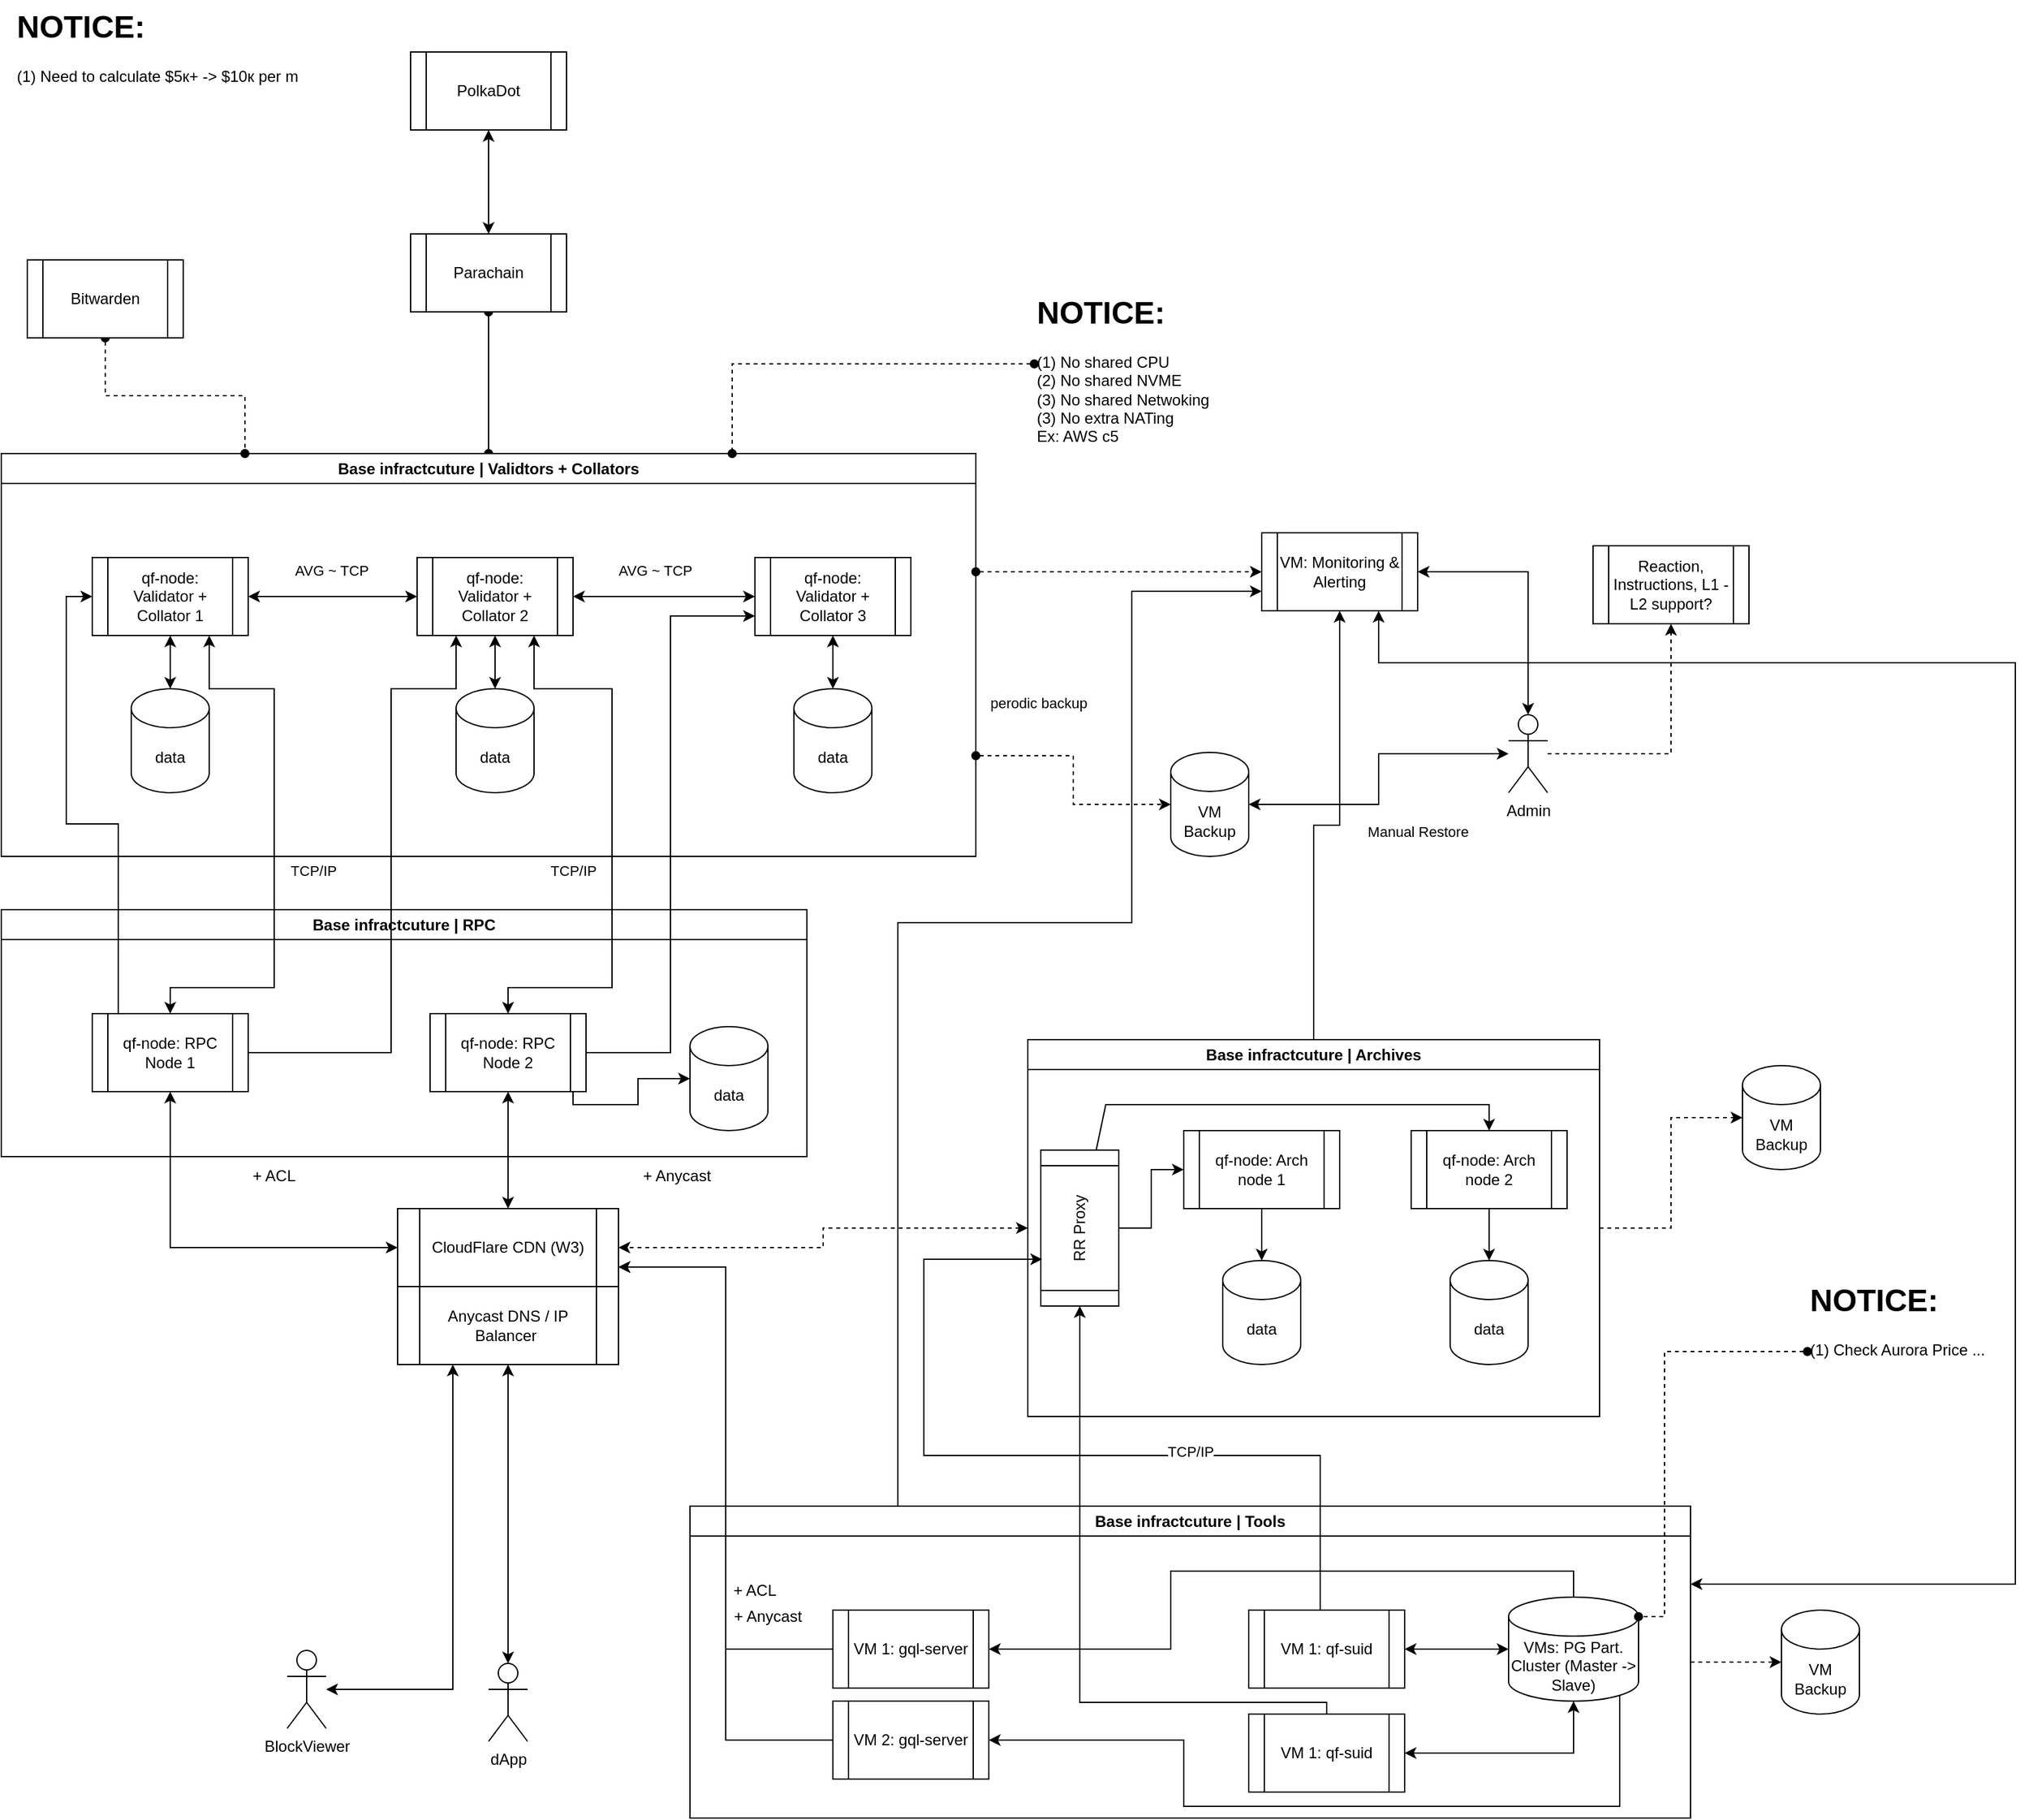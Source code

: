 <mxfile version="26.0.16">
  <diagram name="Page-1" id="eTEe7x4ZIcKYtDVM1YVj">
    <mxGraphModel dx="1283" dy="2065" grid="1" gridSize="10" guides="1" tooltips="1" connect="1" arrows="1" fold="1" page="1" pageScale="1" pageWidth="850" pageHeight="1100" math="0" shadow="0">
      <root>
        <mxCell id="0" />
        <mxCell id="1" parent="0" />
        <mxCell id="8eAeLmn8yFaLi3UXi1aJ-64" style="edgeStyle=orthogonalEdgeStyle;rounded=0;orthogonalLoop=1;jettySize=auto;html=1;startArrow=oval;startFill=1;endArrow=oval;endFill=1;" parent="1" source="8eAeLmn8yFaLi3UXi1aJ-1" target="8eAeLmn8yFaLi3UXi1aJ-60" edge="1">
          <mxGeometry relative="1" as="geometry" />
        </mxCell>
        <mxCell id="8eAeLmn8yFaLi3UXi1aJ-73" style="edgeStyle=orthogonalEdgeStyle;rounded=0;orthogonalLoop=1;jettySize=auto;html=1;entryX=0;entryY=0.5;entryDx=0;entryDy=0;dashed=1;startArrow=oval;startFill=1;" parent="1" source="8eAeLmn8yFaLi3UXi1aJ-1" target="8eAeLmn8yFaLi3UXi1aJ-71" edge="1">
          <mxGeometry relative="1" as="geometry">
            <Array as="points">
              <mxPoint x="960" y="160" />
              <mxPoint x="960" y="160" />
            </Array>
          </mxGeometry>
        </mxCell>
        <mxCell id="8eAeLmn8yFaLi3UXi1aJ-1" value="Base infractcuture | Validtors + Collators" style="swimlane;whiteSpace=wrap;html=1;" parent="1" vertex="1">
          <mxGeometry x="50" y="69" width="750" height="310" as="geometry" />
        </mxCell>
        <mxCell id="8eAeLmn8yFaLi3UXi1aJ-5" value="AVG ~ TCP" style="edgeStyle=orthogonalEdgeStyle;rounded=0;orthogonalLoop=1;jettySize=auto;html=1;entryX=0;entryY=0.5;entryDx=0;entryDy=0;startArrow=classic;startFill=1;" parent="8eAeLmn8yFaLi3UXi1aJ-1" source="8eAeLmn8yFaLi3UXi1aJ-2" target="8eAeLmn8yFaLi3UXi1aJ-3" edge="1">
          <mxGeometry x="-0.014" y="20" relative="1" as="geometry">
            <mxPoint as="offset" />
          </mxGeometry>
        </mxCell>
        <mxCell id="8eAeLmn8yFaLi3UXi1aJ-11" style="edgeStyle=orthogonalEdgeStyle;rounded=0;orthogonalLoop=1;jettySize=auto;html=1;startArrow=classic;startFill=1;" parent="8eAeLmn8yFaLi3UXi1aJ-1" source="8eAeLmn8yFaLi3UXi1aJ-2" target="8eAeLmn8yFaLi3UXi1aJ-10" edge="1">
          <mxGeometry relative="1" as="geometry" />
        </mxCell>
        <mxCell id="8eAeLmn8yFaLi3UXi1aJ-2" value="qf-node:&lt;br&gt;Validator + Collator&amp;nbsp;1" style="shape=process;whiteSpace=wrap;html=1;backgroundOutline=1;" parent="8eAeLmn8yFaLi3UXi1aJ-1" vertex="1">
          <mxGeometry x="70" y="80" width="120" height="60" as="geometry" />
        </mxCell>
        <mxCell id="8eAeLmn8yFaLi3UXi1aJ-6" style="edgeStyle=orthogonalEdgeStyle;rounded=0;orthogonalLoop=1;jettySize=auto;html=1;startArrow=classic;startFill=1;" parent="8eAeLmn8yFaLi3UXi1aJ-1" source="8eAeLmn8yFaLi3UXi1aJ-3" target="8eAeLmn8yFaLi3UXi1aJ-4" edge="1">
          <mxGeometry relative="1" as="geometry" />
        </mxCell>
        <mxCell id="8eAeLmn8yFaLi3UXi1aJ-15" value="AVG ~ TCP" style="edgeLabel;html=1;align=center;verticalAlign=middle;resizable=0;points=[];" parent="8eAeLmn8yFaLi3UXi1aJ-6" vertex="1" connectable="0">
          <mxGeometry x="-0.393" y="1" relative="1" as="geometry">
            <mxPoint x="20" y="-19" as="offset" />
          </mxGeometry>
        </mxCell>
        <mxCell id="8eAeLmn8yFaLi3UXi1aJ-3" value="qf-node:&lt;br&gt;Validator + Collator&amp;nbsp;2" style="shape=process;whiteSpace=wrap;html=1;backgroundOutline=1;" parent="8eAeLmn8yFaLi3UXi1aJ-1" vertex="1">
          <mxGeometry x="320" y="80" width="120" height="60" as="geometry" />
        </mxCell>
        <mxCell id="8eAeLmn8yFaLi3UXi1aJ-4" value="qf-node:&lt;br&gt;Validator + Collator 3" style="shape=process;whiteSpace=wrap;html=1;backgroundOutline=1;" parent="8eAeLmn8yFaLi3UXi1aJ-1" vertex="1">
          <mxGeometry x="580" y="80" width="120" height="60" as="geometry" />
        </mxCell>
        <mxCell id="8eAeLmn8yFaLi3UXi1aJ-10" value="data" style="shape=cylinder3;whiteSpace=wrap;html=1;boundedLbl=1;backgroundOutline=1;size=15;" parent="8eAeLmn8yFaLi3UXi1aJ-1" vertex="1">
          <mxGeometry x="100" y="181" width="60" height="80" as="geometry" />
        </mxCell>
        <mxCell id="8eAeLmn8yFaLi3UXi1aJ-12" value="data" style="shape=cylinder3;whiteSpace=wrap;html=1;boundedLbl=1;backgroundOutline=1;size=15;" parent="8eAeLmn8yFaLi3UXi1aJ-1" vertex="1">
          <mxGeometry x="350" y="181" width="60" height="80" as="geometry" />
        </mxCell>
        <mxCell id="8eAeLmn8yFaLi3UXi1aJ-13" value="data" style="shape=cylinder3;whiteSpace=wrap;html=1;boundedLbl=1;backgroundOutline=1;size=15;" parent="8eAeLmn8yFaLi3UXi1aJ-1" vertex="1">
          <mxGeometry x="610" y="181" width="60" height="80" as="geometry" />
        </mxCell>
        <mxCell id="8eAeLmn8yFaLi3UXi1aJ-14" style="edgeStyle=orthogonalEdgeStyle;rounded=0;orthogonalLoop=1;jettySize=auto;html=1;entryX=0.5;entryY=0;entryDx=0;entryDy=0;entryPerimeter=0;startArrow=classic;startFill=1;" parent="8eAeLmn8yFaLi3UXi1aJ-1" source="8eAeLmn8yFaLi3UXi1aJ-4" target="8eAeLmn8yFaLi3UXi1aJ-13" edge="1">
          <mxGeometry relative="1" as="geometry" />
        </mxCell>
        <mxCell id="8eAeLmn8yFaLi3UXi1aJ-16" style="edgeStyle=orthogonalEdgeStyle;rounded=0;orthogonalLoop=1;jettySize=auto;html=1;entryX=0.5;entryY=0;entryDx=0;entryDy=0;entryPerimeter=0;startArrow=classic;startFill=1;" parent="8eAeLmn8yFaLi3UXi1aJ-1" source="8eAeLmn8yFaLi3UXi1aJ-3" target="8eAeLmn8yFaLi3UXi1aJ-12" edge="1">
          <mxGeometry relative="1" as="geometry" />
        </mxCell>
        <mxCell id="8eAeLmn8yFaLi3UXi1aJ-51" style="edgeStyle=orthogonalEdgeStyle;rounded=0;orthogonalLoop=1;jettySize=auto;html=1;startArrow=classic;startFill=1;" parent="1" source="8eAeLmn8yFaLi3UXi1aJ-17" target="8eAeLmn8yFaLi3UXi1aJ-40" edge="1">
          <mxGeometry relative="1" as="geometry" />
        </mxCell>
        <mxCell id="8eAeLmn8yFaLi3UXi1aJ-52" style="edgeStyle=orthogonalEdgeStyle;rounded=0;orthogonalLoop=1;jettySize=auto;html=1;startArrow=classic;startFill=1;" parent="1" source="8eAeLmn8yFaLi3UXi1aJ-17" target="8eAeLmn8yFaLi3UXi1aJ-37" edge="1">
          <mxGeometry relative="1" as="geometry" />
        </mxCell>
        <mxCell id="8eAeLmn8yFaLi3UXi1aJ-17" value="CloudFlare CDN (W3)" style="shape=process;whiteSpace=wrap;html=1;backgroundOutline=1;" parent="1" vertex="1">
          <mxGeometry x="355" y="650" width="170" height="60" as="geometry" />
        </mxCell>
        <mxCell id="8eAeLmn8yFaLi3UXi1aJ-18" value="Anycast DNS / IP Balancer&amp;nbsp;" style="shape=process;whiteSpace=wrap;html=1;backgroundOutline=1;" parent="1" vertex="1">
          <mxGeometry x="355" y="710" width="170" height="60" as="geometry" />
        </mxCell>
        <mxCell id="8eAeLmn8yFaLi3UXi1aJ-19" value="+ Anycast" style="text;html=1;align=center;verticalAlign=middle;whiteSpace=wrap;rounded=0;" parent="1" vertex="1">
          <mxGeometry x="540" y="610" width="60" height="30" as="geometry" />
        </mxCell>
        <mxCell id="8eAeLmn8yFaLi3UXi1aJ-20" value="+ ACL" style="text;html=1;align=center;verticalAlign=middle;whiteSpace=wrap;rounded=0;" parent="1" vertex="1">
          <mxGeometry x="230" y="610" width="60" height="30" as="geometry" />
        </mxCell>
        <mxCell id="8eAeLmn8yFaLi3UXi1aJ-34" value="Base infractcuture | RPC" style="swimlane;whiteSpace=wrap;html=1;" parent="1" vertex="1">
          <mxGeometry x="50" y="420" width="620" height="190" as="geometry" />
        </mxCell>
        <mxCell id="8eAeLmn8yFaLi3UXi1aJ-37" value="qf-node: RPC Node 1" style="shape=process;whiteSpace=wrap;html=1;backgroundOutline=1;" parent="8eAeLmn8yFaLi3UXi1aJ-34" vertex="1">
          <mxGeometry x="70" y="80" width="120" height="60" as="geometry" />
        </mxCell>
        <mxCell id="8eAeLmn8yFaLi3UXi1aJ-99" style="edgeStyle=orthogonalEdgeStyle;rounded=0;orthogonalLoop=1;jettySize=auto;html=1;" parent="8eAeLmn8yFaLi3UXi1aJ-34" source="8eAeLmn8yFaLi3UXi1aJ-40" target="8eAeLmn8yFaLi3UXi1aJ-98" edge="1">
          <mxGeometry relative="1" as="geometry">
            <Array as="points">
              <mxPoint x="440" y="150" />
              <mxPoint x="490" y="150" />
              <mxPoint x="490" y="130" />
            </Array>
          </mxGeometry>
        </mxCell>
        <mxCell id="8eAeLmn8yFaLi3UXi1aJ-40" value="qf-node:&amp;nbsp;RPC Node 2" style="shape=process;whiteSpace=wrap;html=1;backgroundOutline=1;" parent="8eAeLmn8yFaLi3UXi1aJ-34" vertex="1">
          <mxGeometry x="330" y="80" width="120" height="60" as="geometry" />
        </mxCell>
        <mxCell id="8eAeLmn8yFaLi3UXi1aJ-98" value="data" style="shape=cylinder3;whiteSpace=wrap;html=1;boundedLbl=1;backgroundOutline=1;size=15;" parent="8eAeLmn8yFaLi3UXi1aJ-34" vertex="1">
          <mxGeometry x="530" y="90" width="60" height="80" as="geometry" />
        </mxCell>
        <mxCell id="8eAeLmn8yFaLi3UXi1aJ-47" style="edgeStyle=orthogonalEdgeStyle;rounded=0;orthogonalLoop=1;jettySize=auto;html=1;entryX=0.75;entryY=1;entryDx=0;entryDy=0;startArrow=classic;startFill=1;" parent="1" source="8eAeLmn8yFaLi3UXi1aJ-37" target="8eAeLmn8yFaLi3UXi1aJ-2" edge="1">
          <mxGeometry relative="1" as="geometry">
            <Array as="points">
              <mxPoint x="180" y="480" />
              <mxPoint x="260" y="480" />
              <mxPoint x="260" y="250" />
              <mxPoint x="210" y="250" />
            </Array>
          </mxGeometry>
        </mxCell>
        <mxCell id="8eAeLmn8yFaLi3UXi1aJ-54" value="TCP/IP" style="edgeLabel;html=1;align=center;verticalAlign=middle;resizable=0;points=[];" parent="8eAeLmn8yFaLi3UXi1aJ-47" vertex="1" connectable="0">
          <mxGeometry x="-0.116" y="-2" relative="1" as="geometry">
            <mxPoint x="28" y="-4" as="offset" />
          </mxGeometry>
        </mxCell>
        <mxCell id="8eAeLmn8yFaLi3UXi1aJ-48" style="edgeStyle=orthogonalEdgeStyle;rounded=0;orthogonalLoop=1;jettySize=auto;html=1;entryX=0.75;entryY=1;entryDx=0;entryDy=0;startArrow=classic;startFill=1;" parent="1" source="8eAeLmn8yFaLi3UXi1aJ-40" target="8eAeLmn8yFaLi3UXi1aJ-3" edge="1">
          <mxGeometry relative="1" as="geometry">
            <Array as="points">
              <mxPoint x="440" y="480" />
              <mxPoint x="520" y="480" />
              <mxPoint x="520" y="250" />
              <mxPoint x="460" y="250" />
            </Array>
          </mxGeometry>
        </mxCell>
        <mxCell id="8eAeLmn8yFaLi3UXi1aJ-55" value="TCP/IP" style="edgeLabel;html=1;align=center;verticalAlign=middle;resizable=0;points=[];" parent="8eAeLmn8yFaLi3UXi1aJ-48" vertex="1" connectable="0">
          <mxGeometry x="-0.131" y="-2" relative="1" as="geometry">
            <mxPoint x="-32" y="-3" as="offset" />
          </mxGeometry>
        </mxCell>
        <mxCell id="8eAeLmn8yFaLi3UXi1aJ-57" value="VM Backup" style="shape=cylinder3;whiteSpace=wrap;html=1;boundedLbl=1;backgroundOutline=1;size=15;" parent="1" vertex="1">
          <mxGeometry x="950" y="299" width="60" height="80" as="geometry" />
        </mxCell>
        <mxCell id="8eAeLmn8yFaLi3UXi1aJ-58" style="edgeStyle=orthogonalEdgeStyle;rounded=0;orthogonalLoop=1;jettySize=auto;html=1;entryX=0;entryY=0.5;entryDx=0;entryDy=0;entryPerimeter=0;dashed=1;startArrow=oval;startFill=1;exitX=1;exitY=0.75;exitDx=0;exitDy=0;" parent="1" source="8eAeLmn8yFaLi3UXi1aJ-1" target="8eAeLmn8yFaLi3UXi1aJ-57" edge="1">
          <mxGeometry relative="1" as="geometry" />
        </mxCell>
        <mxCell id="8eAeLmn8yFaLi3UXi1aJ-68" value="perodic backup" style="edgeLabel;html=1;align=center;verticalAlign=middle;resizable=0;points=[];" parent="8eAeLmn8yFaLi3UXi1aJ-58" vertex="1" connectable="0">
          <mxGeometry x="0.232" y="5" relative="1" as="geometry">
            <mxPoint x="-30" y="-73" as="offset" />
          </mxGeometry>
        </mxCell>
        <mxCell id="8eAeLmn8yFaLi3UXi1aJ-59" value="PolkaDot" style="shape=process;whiteSpace=wrap;html=1;backgroundOutline=1;" parent="1" vertex="1">
          <mxGeometry x="365" y="-240" width="120" height="60" as="geometry" />
        </mxCell>
        <mxCell id="8eAeLmn8yFaLi3UXi1aJ-61" style="edgeStyle=orthogonalEdgeStyle;rounded=0;orthogonalLoop=1;jettySize=auto;html=1;startArrow=classic;startFill=1;" parent="1" source="8eAeLmn8yFaLi3UXi1aJ-60" target="8eAeLmn8yFaLi3UXi1aJ-59" edge="1">
          <mxGeometry relative="1" as="geometry" />
        </mxCell>
        <mxCell id="8eAeLmn8yFaLi3UXi1aJ-60" value="Parachain" style="shape=process;whiteSpace=wrap;html=1;backgroundOutline=1;" parent="1" vertex="1">
          <mxGeometry x="365" y="-100" width="120" height="60" as="geometry" />
        </mxCell>
        <mxCell id="8eAeLmn8yFaLi3UXi1aJ-66" style="edgeStyle=orthogonalEdgeStyle;rounded=0;orthogonalLoop=1;jettySize=auto;html=1;startArrow=classic;startFill=1;" parent="1" source="8eAeLmn8yFaLi3UXi1aJ-65" target="8eAeLmn8yFaLi3UXi1aJ-57" edge="1">
          <mxGeometry relative="1" as="geometry">
            <Array as="points">
              <mxPoint x="1110" y="300" />
              <mxPoint x="1110" y="339" />
            </Array>
          </mxGeometry>
        </mxCell>
        <mxCell id="8eAeLmn8yFaLi3UXi1aJ-67" value="Manual Restore" style="edgeLabel;html=1;align=center;verticalAlign=middle;resizable=0;points=[];rotation=0;" parent="8eAeLmn8yFaLi3UXi1aJ-66" vertex="1" connectable="0">
          <mxGeometry x="-0.261" y="2" relative="1" as="geometry">
            <mxPoint x="18" y="58" as="offset" />
          </mxGeometry>
        </mxCell>
        <mxCell id="8eAeLmn8yFaLi3UXi1aJ-80" style="edgeStyle=orthogonalEdgeStyle;rounded=0;orthogonalLoop=1;jettySize=auto;html=1;entryX=0.5;entryY=1;entryDx=0;entryDy=0;dashed=1;" parent="1" source="8eAeLmn8yFaLi3UXi1aJ-65" target="8eAeLmn8yFaLi3UXi1aJ-79" edge="1">
          <mxGeometry relative="1" as="geometry" />
        </mxCell>
        <mxCell id="8eAeLmn8yFaLi3UXi1aJ-65" value="Admin" style="shape=umlActor;verticalLabelPosition=bottom;verticalAlign=top;html=1;outlineConnect=0;" parent="1" vertex="1">
          <mxGeometry x="1210" y="270" width="30" height="60" as="geometry" />
        </mxCell>
        <mxCell id="8eAeLmn8yFaLi3UXi1aJ-70" style="edgeStyle=orthogonalEdgeStyle;rounded=0;orthogonalLoop=1;jettySize=auto;html=1;startArrow=classic;startFill=1;" parent="1" source="8eAeLmn8yFaLi3UXi1aJ-69" target="8eAeLmn8yFaLi3UXi1aJ-18" edge="1">
          <mxGeometry relative="1" as="geometry" />
        </mxCell>
        <mxCell id="8eAeLmn8yFaLi3UXi1aJ-69" value="dApp" style="shape=umlActor;verticalLabelPosition=bottom;verticalAlign=top;html=1;outlineConnect=0;" parent="1" vertex="1">
          <mxGeometry x="425" y="1000" width="30" height="60" as="geometry" />
        </mxCell>
        <mxCell id="8eAeLmn8yFaLi3UXi1aJ-71" value="VM: Monitoring &amp;amp; Alerting" style="shape=process;whiteSpace=wrap;html=1;backgroundOutline=1;" parent="1" vertex="1">
          <mxGeometry x="1020" y="130" width="120" height="60" as="geometry" />
        </mxCell>
        <mxCell id="8eAeLmn8yFaLi3UXi1aJ-74" style="edgeStyle=orthogonalEdgeStyle;rounded=0;orthogonalLoop=1;jettySize=auto;html=1;entryX=0.5;entryY=0;entryDx=0;entryDy=0;entryPerimeter=0;startArrow=classic;startFill=1;" parent="1" source="8eAeLmn8yFaLi3UXi1aJ-71" target="8eAeLmn8yFaLi3UXi1aJ-65" edge="1">
          <mxGeometry relative="1" as="geometry" />
        </mxCell>
        <mxCell id="8eAeLmn8yFaLi3UXi1aJ-75" style="edgeStyle=orthogonalEdgeStyle;rounded=0;orthogonalLoop=1;jettySize=auto;html=1;entryX=0;entryY=0.75;entryDx=0;entryDy=0;" parent="1" source="8eAeLmn8yFaLi3UXi1aJ-40" target="8eAeLmn8yFaLi3UXi1aJ-4" edge="1">
          <mxGeometry relative="1" as="geometry" />
        </mxCell>
        <mxCell id="8eAeLmn8yFaLi3UXi1aJ-76" style="edgeStyle=orthogonalEdgeStyle;rounded=0;orthogonalLoop=1;jettySize=auto;html=1;entryX=0;entryY=0.5;entryDx=0;entryDy=0;" parent="1" source="8eAeLmn8yFaLi3UXi1aJ-37" target="8eAeLmn8yFaLi3UXi1aJ-2" edge="1">
          <mxGeometry relative="1" as="geometry">
            <Array as="points">
              <mxPoint x="140" y="354" />
              <mxPoint x="100" y="354" />
              <mxPoint x="100" y="179" />
            </Array>
          </mxGeometry>
        </mxCell>
        <mxCell id="8eAeLmn8yFaLi3UXi1aJ-77" style="edgeStyle=orthogonalEdgeStyle;rounded=0;orthogonalLoop=1;jettySize=auto;html=1;entryX=0.25;entryY=1;entryDx=0;entryDy=0;" parent="1" source="8eAeLmn8yFaLi3UXi1aJ-37" target="8eAeLmn8yFaLi3UXi1aJ-3" edge="1">
          <mxGeometry relative="1" as="geometry">
            <Array as="points">
              <mxPoint x="350" y="530" />
              <mxPoint x="350" y="250" />
              <mxPoint x="400" y="250" />
            </Array>
          </mxGeometry>
        </mxCell>
        <mxCell id="8eAeLmn8yFaLi3UXi1aJ-79" value="Reaction, Instructions, L1 - L2 support?" style="shape=process;whiteSpace=wrap;html=1;backgroundOutline=1;" parent="1" vertex="1">
          <mxGeometry x="1275" y="140" width="120" height="60" as="geometry" />
        </mxCell>
        <mxCell id="8eAeLmn8yFaLi3UXi1aJ-82" style="edgeStyle=orthogonalEdgeStyle;rounded=0;orthogonalLoop=1;jettySize=auto;html=1;entryX=0.75;entryY=0;entryDx=0;entryDy=0;dashed=1;startArrow=oval;startFill=1;endArrow=oval;endFill=1;" parent="1" source="8eAeLmn8yFaLi3UXi1aJ-81" target="8eAeLmn8yFaLi3UXi1aJ-1" edge="1">
          <mxGeometry relative="1" as="geometry" />
        </mxCell>
        <mxCell id="8eAeLmn8yFaLi3UXi1aJ-81" value="&lt;h1 style=&quot;margin-top: 0px;&quot;&gt;NOTICE:&lt;/h1&gt;&lt;p&gt;(1) No shared CPU&lt;br&gt;(2) No shared NVME&lt;br&gt;(3) No shared Netwoking&lt;br&gt;(3) No extra NATing&lt;br&gt;Ex: AWS c5&lt;/p&gt;" style="text;html=1;whiteSpace=wrap;overflow=hidden;rounded=0;" parent="1" vertex="1">
          <mxGeometry x="845" y="-60" width="240" height="120" as="geometry" />
        </mxCell>
        <mxCell id="8eAeLmn8yFaLi3UXi1aJ-91" style="edgeStyle=orthogonalEdgeStyle;rounded=0;orthogonalLoop=1;jettySize=auto;html=1;entryX=1;entryY=0.5;entryDx=0;entryDy=0;dashed=1;startArrow=classic;startFill=1;" parent="1" source="8eAeLmn8yFaLi3UXi1aJ-83" target="8eAeLmn8yFaLi3UXi1aJ-17" edge="1">
          <mxGeometry relative="1" as="geometry" />
        </mxCell>
        <mxCell id="8eAeLmn8yFaLi3UXi1aJ-116" style="edgeStyle=orthogonalEdgeStyle;rounded=0;orthogonalLoop=1;jettySize=auto;html=1;entryX=0.5;entryY=1;entryDx=0;entryDy=0;" parent="1" source="8eAeLmn8yFaLi3UXi1aJ-83" target="8eAeLmn8yFaLi3UXi1aJ-71" edge="1">
          <mxGeometry relative="1" as="geometry" />
        </mxCell>
        <mxCell id="8eAeLmn8yFaLi3UXi1aJ-83" value="Base infractcuture | Archives" style="swimlane;whiteSpace=wrap;html=1;" parent="1" vertex="1">
          <mxGeometry x="840" y="520" width="440" height="290" as="geometry" />
        </mxCell>
        <mxCell id="8eAeLmn8yFaLi3UXi1aJ-84" value="qf-node: Arch node 1" style="shape=process;whiteSpace=wrap;html=1;backgroundOutline=1;" parent="8eAeLmn8yFaLi3UXi1aJ-83" vertex="1">
          <mxGeometry x="120" y="70" width="120" height="60" as="geometry" />
        </mxCell>
        <mxCell id="8eAeLmn8yFaLi3UXi1aJ-89" style="edgeStyle=orthogonalEdgeStyle;rounded=0;orthogonalLoop=1;jettySize=auto;html=1;" parent="8eAeLmn8yFaLi3UXi1aJ-83" source="8eAeLmn8yFaLi3UXi1aJ-85" target="8eAeLmn8yFaLi3UXi1aJ-88" edge="1">
          <mxGeometry relative="1" as="geometry" />
        </mxCell>
        <mxCell id="8eAeLmn8yFaLi3UXi1aJ-85" value="qf-node: Arch node 2" style="shape=process;whiteSpace=wrap;html=1;backgroundOutline=1;" parent="8eAeLmn8yFaLi3UXi1aJ-83" vertex="1">
          <mxGeometry x="295" y="70" width="120" height="60" as="geometry" />
        </mxCell>
        <mxCell id="8eAeLmn8yFaLi3UXi1aJ-86" value="data" style="shape=cylinder3;whiteSpace=wrap;html=1;boundedLbl=1;backgroundOutline=1;size=15;" parent="8eAeLmn8yFaLi3UXi1aJ-83" vertex="1">
          <mxGeometry x="150" y="170" width="60" height="80" as="geometry" />
        </mxCell>
        <mxCell id="8eAeLmn8yFaLi3UXi1aJ-87" style="edgeStyle=orthogonalEdgeStyle;rounded=0;orthogonalLoop=1;jettySize=auto;html=1;entryX=0.5;entryY=0;entryDx=0;entryDy=0;entryPerimeter=0;" parent="8eAeLmn8yFaLi3UXi1aJ-83" source="8eAeLmn8yFaLi3UXi1aJ-84" target="8eAeLmn8yFaLi3UXi1aJ-86" edge="1">
          <mxGeometry relative="1" as="geometry" />
        </mxCell>
        <mxCell id="8eAeLmn8yFaLi3UXi1aJ-88" value="data" style="shape=cylinder3;whiteSpace=wrap;html=1;boundedLbl=1;backgroundOutline=1;size=15;" parent="8eAeLmn8yFaLi3UXi1aJ-83" vertex="1">
          <mxGeometry x="325" y="170" width="60" height="80" as="geometry" />
        </mxCell>
        <mxCell id="8eAeLmn8yFaLi3UXi1aJ-131" style="edgeStyle=orthogonalEdgeStyle;rounded=0;orthogonalLoop=1;jettySize=auto;html=1;entryX=0;entryY=0.5;entryDx=0;entryDy=0;" parent="8eAeLmn8yFaLi3UXi1aJ-83" source="8eAeLmn8yFaLi3UXi1aJ-92" target="8eAeLmn8yFaLi3UXi1aJ-84" edge="1">
          <mxGeometry relative="1" as="geometry" />
        </mxCell>
        <mxCell id="8eAeLmn8yFaLi3UXi1aJ-132" style="edgeStyle=orthogonalEdgeStyle;rounded=0;orthogonalLoop=1;jettySize=auto;html=1;entryX=0.5;entryY=0;entryDx=0;entryDy=0;" parent="8eAeLmn8yFaLi3UXi1aJ-83" source="8eAeLmn8yFaLi3UXi1aJ-92" target="8eAeLmn8yFaLi3UXi1aJ-85" edge="1">
          <mxGeometry relative="1" as="geometry">
            <Array as="points">
              <mxPoint x="60" y="50" />
              <mxPoint x="355" y="50" />
            </Array>
          </mxGeometry>
        </mxCell>
        <mxCell id="8eAeLmn8yFaLi3UXi1aJ-92" value="RR Proxy" style="shape=process;whiteSpace=wrap;html=1;backgroundOutline=1;rotation=-90;" parent="8eAeLmn8yFaLi3UXi1aJ-83" vertex="1">
          <mxGeometry x="-20" y="115" width="120" height="60" as="geometry" />
        </mxCell>
        <mxCell id="8eAeLmn8yFaLi3UXi1aJ-115" style="edgeStyle=orthogonalEdgeStyle;rounded=0;orthogonalLoop=1;jettySize=auto;html=1;entryX=0;entryY=0.75;entryDx=0;entryDy=0;" parent="1" source="8eAeLmn8yFaLi3UXi1aJ-95" target="8eAeLmn8yFaLi3UXi1aJ-71" edge="1">
          <mxGeometry relative="1" as="geometry">
            <Array as="points">
              <mxPoint x="740" y="430" />
              <mxPoint x="920" y="430" />
              <mxPoint x="920" y="175" />
            </Array>
          </mxGeometry>
        </mxCell>
        <mxCell id="8eAeLmn8yFaLi3UXi1aJ-137" style="edgeStyle=orthogonalEdgeStyle;rounded=0;orthogonalLoop=1;jettySize=auto;html=1;entryX=0.75;entryY=1;entryDx=0;entryDy=0;startArrow=classic;startFill=1;exitX=1;exitY=0.25;exitDx=0;exitDy=0;" parent="1" source="8eAeLmn8yFaLi3UXi1aJ-95" target="8eAeLmn8yFaLi3UXi1aJ-71" edge="1">
          <mxGeometry relative="1" as="geometry">
            <Array as="points">
              <mxPoint x="1600" y="939" />
              <mxPoint x="1600" y="230" />
              <mxPoint x="1110" y="230" />
            </Array>
          </mxGeometry>
        </mxCell>
        <mxCell id="8eAeLmn8yFaLi3UXi1aJ-95" value="Base infractcuture | Tools" style="swimlane;whiteSpace=wrap;html=1;" parent="1" vertex="1">
          <mxGeometry x="580" y="879" width="770" height="240" as="geometry" />
        </mxCell>
        <mxCell id="8eAeLmn8yFaLi3UXi1aJ-111" style="edgeStyle=orthogonalEdgeStyle;rounded=0;orthogonalLoop=1;jettySize=auto;html=1;exitX=0.5;exitY=0;exitDx=0;exitDy=0;exitPerimeter=0;" parent="8eAeLmn8yFaLi3UXi1aJ-95" source="8eAeLmn8yFaLi3UXi1aJ-102" target="8eAeLmn8yFaLi3UXi1aJ-110" edge="1">
          <mxGeometry relative="1" as="geometry">
            <Array as="points">
              <mxPoint x="680" y="50" />
              <mxPoint x="370" y="50" />
              <mxPoint x="370" y="110" />
            </Array>
          </mxGeometry>
        </mxCell>
        <mxCell id="8eAeLmn8yFaLi3UXi1aJ-96" value="VM 1:&amp;nbsp;qf-suid" style="shape=process;whiteSpace=wrap;html=1;backgroundOutline=1;" parent="8eAeLmn8yFaLi3UXi1aJ-95" vertex="1">
          <mxGeometry x="430" y="80" width="120" height="60" as="geometry" />
        </mxCell>
        <mxCell id="8eAeLmn8yFaLi3UXi1aJ-102" value="VMs: PG Part. Cluster (Master -&amp;gt; Slave)" style="shape=cylinder3;whiteSpace=wrap;html=1;boundedLbl=1;backgroundOutline=1;size=15;" parent="8eAeLmn8yFaLi3UXi1aJ-95" vertex="1">
          <mxGeometry x="630" y="70" width="100" height="80" as="geometry" />
        </mxCell>
        <mxCell id="8eAeLmn8yFaLi3UXi1aJ-103" style="edgeStyle=orthogonalEdgeStyle;rounded=0;orthogonalLoop=1;jettySize=auto;html=1;entryX=0;entryY=0.5;entryDx=0;entryDy=0;entryPerimeter=0;startArrow=classic;startFill=1;" parent="8eAeLmn8yFaLi3UXi1aJ-95" source="8eAeLmn8yFaLi3UXi1aJ-96" target="8eAeLmn8yFaLi3UXi1aJ-102" edge="1">
          <mxGeometry relative="1" as="geometry" />
        </mxCell>
        <mxCell id="8eAeLmn8yFaLi3UXi1aJ-113" style="edgeStyle=orthogonalEdgeStyle;rounded=0;orthogonalLoop=1;jettySize=auto;html=1;entryX=1;entryY=0.5;entryDx=0;entryDy=0;exitX=0.855;exitY=1;exitDx=0;exitDy=-4.35;exitPerimeter=0;" parent="8eAeLmn8yFaLi3UXi1aJ-95" source="8eAeLmn8yFaLi3UXi1aJ-102" target="8eAeLmn8yFaLi3UXi1aJ-112" edge="1">
          <mxGeometry relative="1" as="geometry">
            <Array as="points">
              <mxPoint x="716" y="231" />
              <mxPoint x="380" y="231" />
              <mxPoint x="380" y="180" />
            </Array>
          </mxGeometry>
        </mxCell>
        <mxCell id="8eAeLmn8yFaLi3UXi1aJ-106" value="VM 1:&amp;nbsp;qf-suid" style="shape=process;whiteSpace=wrap;html=1;backgroundOutline=1;" parent="8eAeLmn8yFaLi3UXi1aJ-95" vertex="1">
          <mxGeometry x="430" y="160" width="120" height="60" as="geometry" />
        </mxCell>
        <mxCell id="8eAeLmn8yFaLi3UXi1aJ-107" style="edgeStyle=orthogonalEdgeStyle;rounded=0;orthogonalLoop=1;jettySize=auto;html=1;entryX=0.5;entryY=1;entryDx=0;entryDy=0;entryPerimeter=0;startArrow=classic;startFill=1;" parent="8eAeLmn8yFaLi3UXi1aJ-95" source="8eAeLmn8yFaLi3UXi1aJ-106" target="8eAeLmn8yFaLi3UXi1aJ-102" edge="1">
          <mxGeometry relative="1" as="geometry" />
        </mxCell>
        <mxCell id="8eAeLmn8yFaLi3UXi1aJ-110" value="VM 1: gql-server" style="shape=process;whiteSpace=wrap;html=1;backgroundOutline=1;" parent="8eAeLmn8yFaLi3UXi1aJ-95" vertex="1">
          <mxGeometry x="110" y="80" width="120" height="60" as="geometry" />
        </mxCell>
        <mxCell id="8eAeLmn8yFaLi3UXi1aJ-112" value="VM 2:&amp;nbsp;gql-server" style="shape=process;whiteSpace=wrap;html=1;backgroundOutline=1;" parent="8eAeLmn8yFaLi3UXi1aJ-95" vertex="1">
          <mxGeometry x="110" y="150" width="120" height="60" as="geometry" />
        </mxCell>
        <mxCell id="8eAeLmn8yFaLi3UXi1aJ-119" value="+ Anycast" style="text;html=1;align=center;verticalAlign=middle;whiteSpace=wrap;rounded=0;" parent="8eAeLmn8yFaLi3UXi1aJ-95" vertex="1">
          <mxGeometry x="30" y="70" width="60" height="30" as="geometry" />
        </mxCell>
        <mxCell id="8eAeLmn8yFaLi3UXi1aJ-120" value="+ ACL" style="text;html=1;align=center;verticalAlign=middle;whiteSpace=wrap;rounded=0;" parent="8eAeLmn8yFaLi3UXi1aJ-95" vertex="1">
          <mxGeometry x="20" y="50" width="60" height="30" as="geometry" />
        </mxCell>
        <mxCell id="8eAeLmn8yFaLi3UXi1aJ-100" style="edgeStyle=orthogonalEdgeStyle;rounded=0;orthogonalLoop=1;jettySize=auto;html=1;entryX=0.3;entryY=0.017;entryDx=0;entryDy=0;entryPerimeter=0;exitX=0.5;exitY=0;exitDx=0;exitDy=0;" parent="1" source="8eAeLmn8yFaLi3UXi1aJ-96" target="8eAeLmn8yFaLi3UXi1aJ-92" edge="1">
          <mxGeometry relative="1" as="geometry">
            <Array as="points">
              <mxPoint x="1065" y="959" />
              <mxPoint x="1065" y="840" />
              <mxPoint x="760" y="840" />
              <mxPoint x="760" y="689" />
            </Array>
          </mxGeometry>
        </mxCell>
        <mxCell id="8eAeLmn8yFaLi3UXi1aJ-101" value="TCP/IP" style="edgeLabel;html=1;align=center;verticalAlign=middle;resizable=0;points=[];" parent="8eAeLmn8yFaLi3UXi1aJ-100" vertex="1" connectable="0">
          <mxGeometry x="-0.332" y="-3" relative="1" as="geometry">
            <mxPoint as="offset" />
          </mxGeometry>
        </mxCell>
        <mxCell id="8eAeLmn8yFaLi3UXi1aJ-114" style="edgeStyle=orthogonalEdgeStyle;rounded=0;orthogonalLoop=1;jettySize=auto;html=1;entryX=0;entryY=0.5;entryDx=0;entryDy=0;" parent="1" source="8eAeLmn8yFaLi3UXi1aJ-106" target="8eAeLmn8yFaLi3UXi1aJ-92" edge="1">
          <mxGeometry relative="1" as="geometry">
            <Array as="points">
              <mxPoint x="1070" y="1030" />
              <mxPoint x="880" y="1030" />
            </Array>
          </mxGeometry>
        </mxCell>
        <mxCell id="8eAeLmn8yFaLi3UXi1aJ-117" style="edgeStyle=orthogonalEdgeStyle;rounded=0;orthogonalLoop=1;jettySize=auto;html=1;entryX=1;entryY=0.75;entryDx=0;entryDy=0;" parent="1" source="8eAeLmn8yFaLi3UXi1aJ-110" target="8eAeLmn8yFaLi3UXi1aJ-17" edge="1">
          <mxGeometry relative="1" as="geometry" />
        </mxCell>
        <mxCell id="8eAeLmn8yFaLi3UXi1aJ-118" style="edgeStyle=orthogonalEdgeStyle;rounded=0;orthogonalLoop=1;jettySize=auto;html=1;entryX=1;entryY=0.75;entryDx=0;entryDy=0;" parent="1" source="8eAeLmn8yFaLi3UXi1aJ-112" target="8eAeLmn8yFaLi3UXi1aJ-17" edge="1">
          <mxGeometry relative="1" as="geometry" />
        </mxCell>
        <mxCell id="8eAeLmn8yFaLi3UXi1aJ-123" style="edgeStyle=orthogonalEdgeStyle;rounded=0;orthogonalLoop=1;jettySize=auto;html=1;entryX=0.25;entryY=1;entryDx=0;entryDy=0;startArrow=classic;startFill=1;" parent="1" source="8eAeLmn8yFaLi3UXi1aJ-122" target="8eAeLmn8yFaLi3UXi1aJ-18" edge="1">
          <mxGeometry relative="1" as="geometry" />
        </mxCell>
        <mxCell id="8eAeLmn8yFaLi3UXi1aJ-122" value="BlockViewer" style="shape=umlActor;verticalLabelPosition=bottom;verticalAlign=top;html=1;outlineConnect=0;" parent="1" vertex="1">
          <mxGeometry x="270" y="990" width="30" height="60" as="geometry" />
        </mxCell>
        <mxCell id="8eAeLmn8yFaLi3UXi1aJ-124" value="&lt;h1 style=&quot;margin-top: 0px;&quot;&gt;NOTICE:&lt;/h1&gt;&lt;p&gt;(1) Check Aurora Price ...&lt;/p&gt;" style="text;html=1;whiteSpace=wrap;overflow=hidden;rounded=0;" parent="1" vertex="1">
          <mxGeometry x="1440" y="700" width="150" height="120" as="geometry" />
        </mxCell>
        <mxCell id="8eAeLmn8yFaLi3UXi1aJ-125" style="edgeStyle=orthogonalEdgeStyle;rounded=0;orthogonalLoop=1;jettySize=auto;html=1;entryX=1;entryY=0;entryDx=0;entryDy=15;entryPerimeter=0;dashed=1;startArrow=oval;startFill=1;endArrow=oval;endFill=1;" parent="1" source="8eAeLmn8yFaLi3UXi1aJ-124" target="8eAeLmn8yFaLi3UXi1aJ-102" edge="1">
          <mxGeometry relative="1" as="geometry">
            <Array as="points">
              <mxPoint x="1330" y="760" />
              <mxPoint x="1330" y="964" />
            </Array>
          </mxGeometry>
        </mxCell>
        <mxCell id="8eAeLmn8yFaLi3UXi1aJ-126" value="VM Backup" style="shape=cylinder3;whiteSpace=wrap;html=1;boundedLbl=1;backgroundOutline=1;size=15;" parent="1" vertex="1">
          <mxGeometry x="1420" y="959" width="60" height="80" as="geometry" />
        </mxCell>
        <mxCell id="8eAeLmn8yFaLi3UXi1aJ-127" style="edgeStyle=orthogonalEdgeStyle;rounded=0;orthogonalLoop=1;jettySize=auto;html=1;entryX=0;entryY=0.5;entryDx=0;entryDy=0;entryPerimeter=0;dashed=1;exitX=1;exitY=0.5;exitDx=0;exitDy=0;" parent="1" source="8eAeLmn8yFaLi3UXi1aJ-95" target="8eAeLmn8yFaLi3UXi1aJ-126" edge="1">
          <mxGeometry relative="1" as="geometry" />
        </mxCell>
        <mxCell id="8eAeLmn8yFaLi3UXi1aJ-128" value="VM Backup" style="shape=cylinder3;whiteSpace=wrap;html=1;boundedLbl=1;backgroundOutline=1;size=15;" parent="1" vertex="1">
          <mxGeometry x="1390" y="540" width="60" height="80" as="geometry" />
        </mxCell>
        <mxCell id="8eAeLmn8yFaLi3UXi1aJ-129" style="edgeStyle=orthogonalEdgeStyle;rounded=0;orthogonalLoop=1;jettySize=auto;html=1;entryX=0;entryY=0.5;entryDx=0;entryDy=0;entryPerimeter=0;dashed=1;" parent="1" source="8eAeLmn8yFaLi3UXi1aJ-83" target="8eAeLmn8yFaLi3UXi1aJ-128" edge="1">
          <mxGeometry relative="1" as="geometry" />
        </mxCell>
        <mxCell id="8eAeLmn8yFaLi3UXi1aJ-134" style="edgeStyle=orthogonalEdgeStyle;rounded=0;orthogonalLoop=1;jettySize=auto;html=1;entryX=0.25;entryY=0;entryDx=0;entryDy=0;dashed=1;startArrow=oval;startFill=1;endArrow=oval;endFill=1;" parent="1" source="8eAeLmn8yFaLi3UXi1aJ-133" target="8eAeLmn8yFaLi3UXi1aJ-1" edge="1">
          <mxGeometry relative="1" as="geometry" />
        </mxCell>
        <mxCell id="8eAeLmn8yFaLi3UXi1aJ-133" value="Bitwarden" style="shape=process;whiteSpace=wrap;html=1;backgroundOutline=1;" parent="1" vertex="1">
          <mxGeometry x="70" y="-80" width="120" height="60" as="geometry" />
        </mxCell>
        <mxCell id="8eAeLmn8yFaLi3UXi1aJ-136" value="&lt;h1 style=&quot;margin-top: 0px;&quot;&gt;NOTICE:&lt;/h1&gt;&lt;p&gt;(1) Need to calculate $5к+ -&amp;gt; $10к per m&lt;/p&gt;" style="text;html=1;whiteSpace=wrap;overflow=hidden;rounded=0;" parent="1" vertex="1">
          <mxGeometry x="60" y="-280" width="240" height="80" as="geometry" />
        </mxCell>
      </root>
    </mxGraphModel>
  </diagram>
</mxfile>
